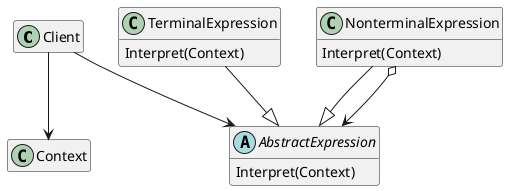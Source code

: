 @startuml
top to bottom direction
hide empty members

class Client {
}

class Context {
}

abstract class AbstractExpression {
  Interpret(Context)
}

class TerminalExpression {
  Interpret(Context)
}

class NonterminalExpression {
  Interpret(Context)
}

TerminalExpression --|> AbstractExpression
NonterminalExpression --|> AbstractExpression
NonterminalExpression o--> AbstractExpression

Client --> AbstractExpression
Client --> Context
@enduml
